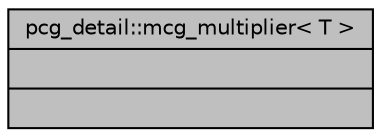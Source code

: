 digraph "pcg_detail::mcg_multiplier&lt; T &gt;"
{
 // INTERACTIVE_SVG=YES
  bgcolor="transparent";
  edge [fontname="Helvetica",fontsize="10",labelfontname="Helvetica",labelfontsize="10"];
  node [fontname="Helvetica",fontsize="10",shape=record];
  Node1 [label="{pcg_detail::mcg_multiplier\< T \>\n||}",height=0.2,width=0.4,color="black", fillcolor="grey75", style="filled" fontcolor="black"];
}
